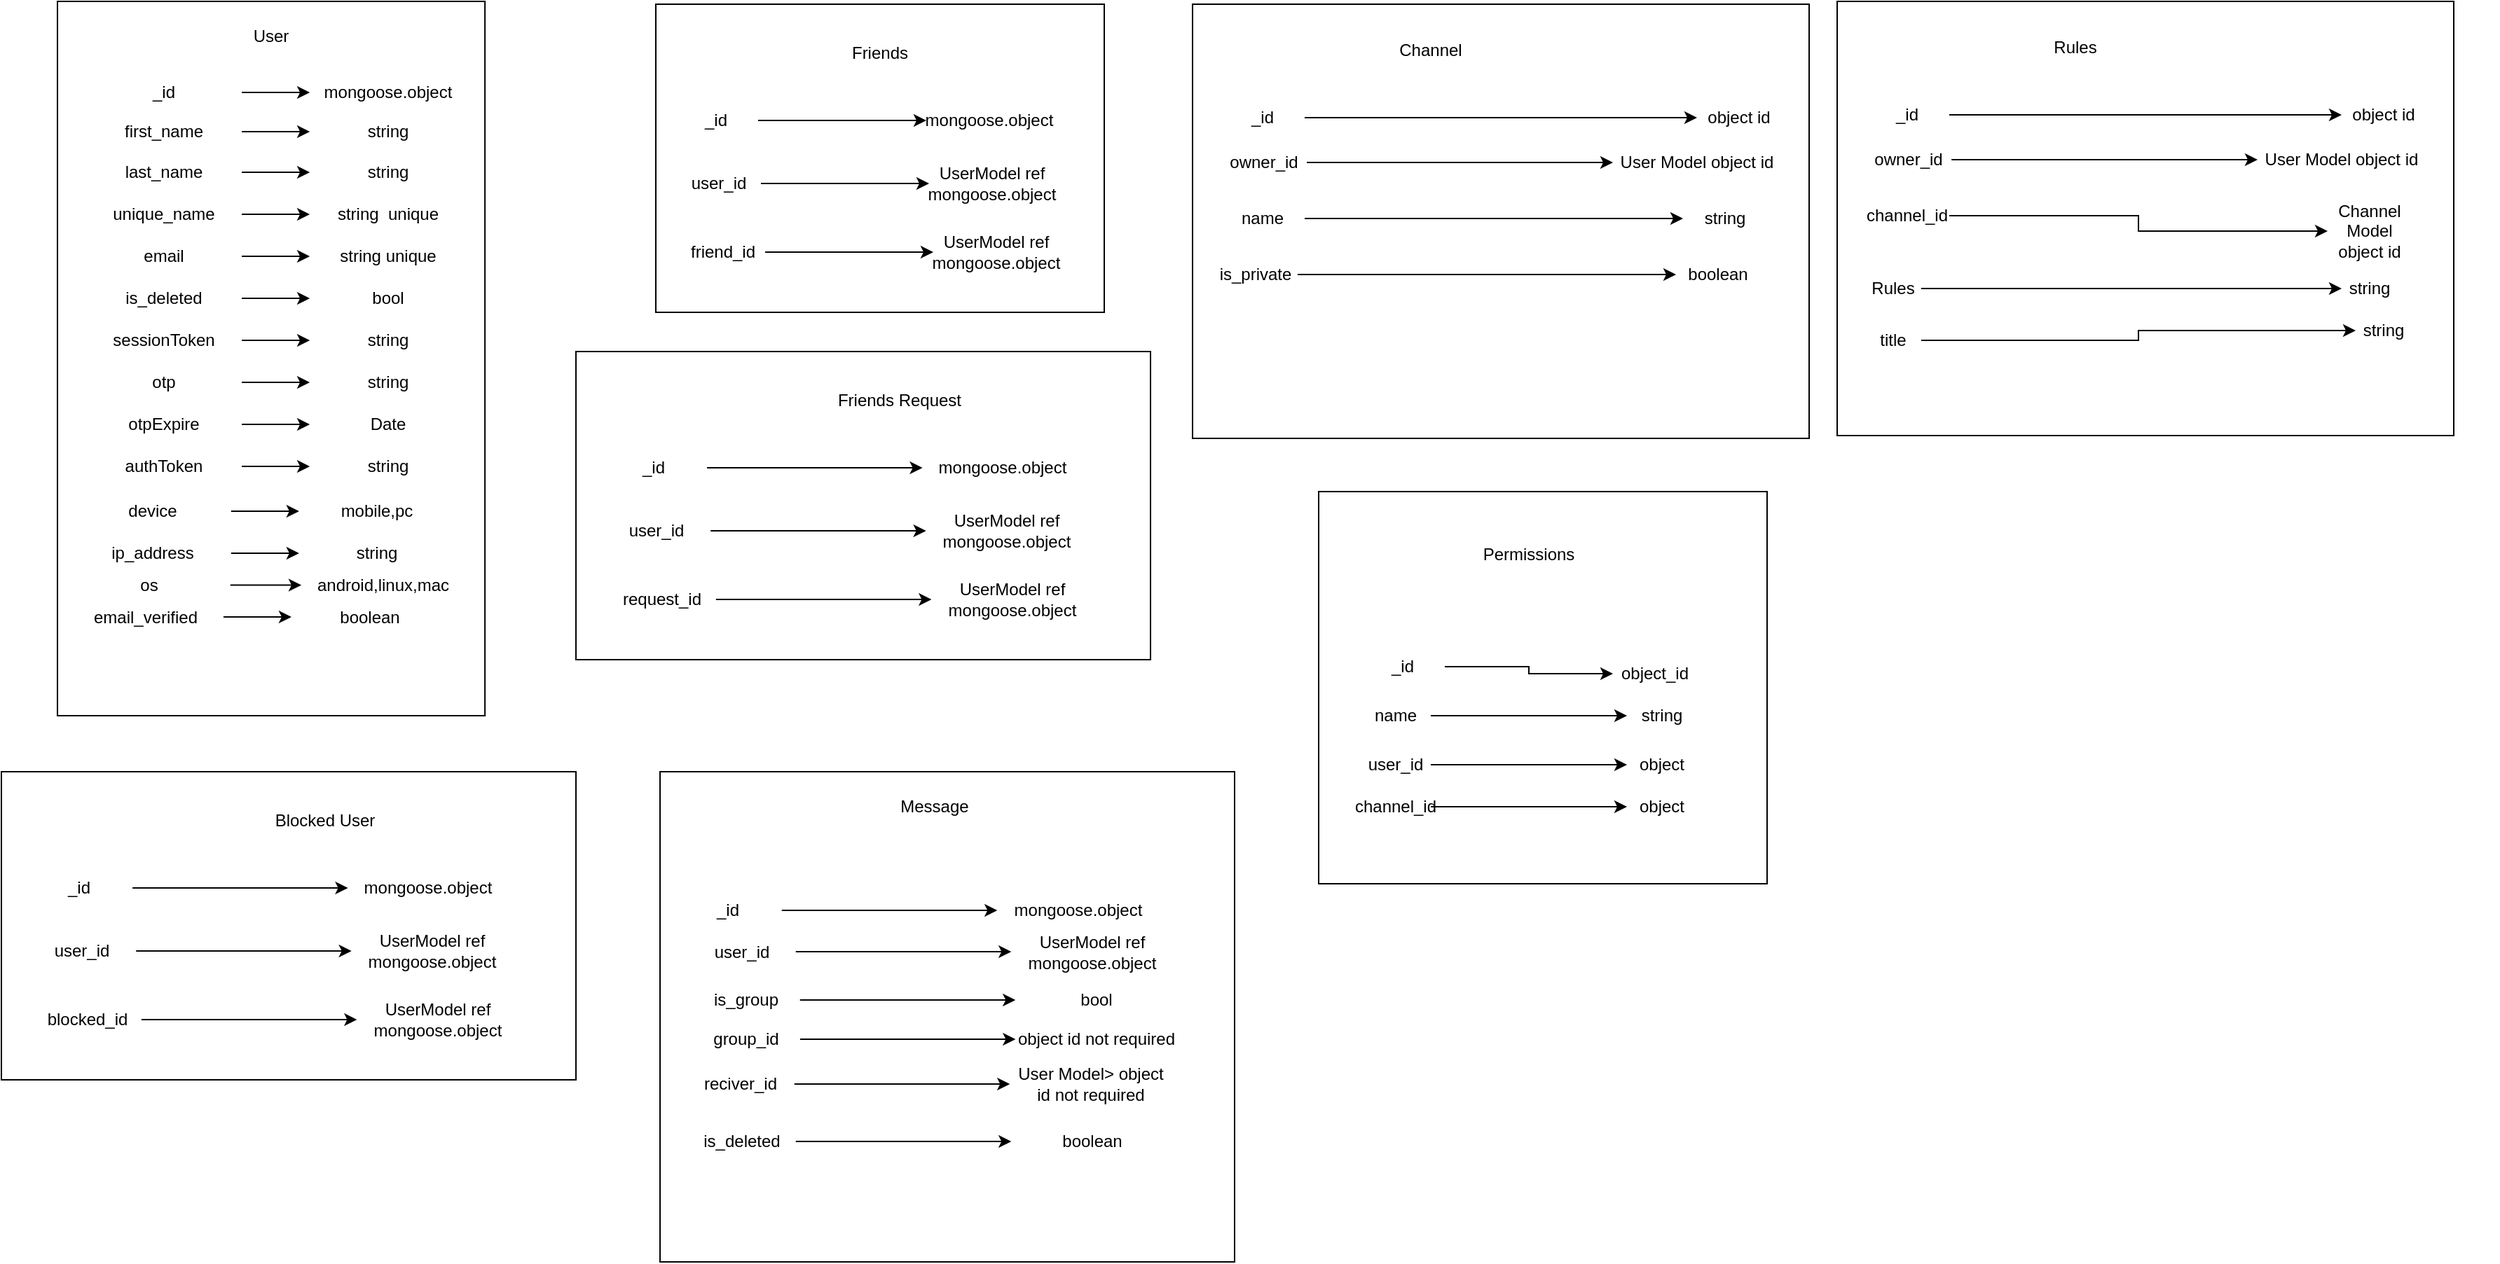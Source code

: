 <mxfile version="24.8.4">
  <diagram name="Page-1" id="qCv54_TmycXFGsCFX0cK">
    <mxGraphModel dx="900" dy="497" grid="1" gridSize="10" guides="1" tooltips="1" connect="1" arrows="1" fold="1" page="1" pageScale="1" pageWidth="850" pageHeight="1100" background="none" math="0" shadow="0">
      <root>
        <mxCell id="0" />
        <mxCell id="1" parent="0" />
        <mxCell id="mY7H9gLEhY4AyRL41xxg-124" value="" style="group" vertex="1" connectable="0" parent="1">
          <mxGeometry x="60" y="40" width="291.984" height="510" as="geometry" />
        </mxCell>
        <mxCell id="mY7H9gLEhY4AyRL41xxg-50" value="" style="rounded=0;whiteSpace=wrap;html=1;movable=1;resizable=1;rotatable=1;deletable=1;editable=1;locked=0;connectable=1;fillColor=none;" vertex="1" parent="mY7H9gLEhY4AyRL41xxg-124">
          <mxGeometry width="305.058" height="510" as="geometry" />
        </mxCell>
        <mxCell id="mY7H9gLEhY4AyRL41xxg-51" value="User" style="text;strokeColor=none;align=center;fillColor=none;html=1;verticalAlign=middle;whiteSpace=wrap;rounded=0;movable=1;resizable=1;rotatable=1;deletable=1;editable=1;locked=0;connectable=1;" vertex="1" parent="mY7H9gLEhY4AyRL41xxg-124">
          <mxGeometry x="119.844" y="10" width="65.37" height="30" as="geometry" />
        </mxCell>
        <mxCell id="mY7H9gLEhY4AyRL41xxg-52" value="" style="group;movable=1;resizable=1;rotatable=1;deletable=1;editable=1;locked=0;connectable=1;" vertex="1" connectable="0" parent="mY7H9gLEhY4AyRL41xxg-124">
          <mxGeometry x="19.611" y="78" width="272.374" height="30" as="geometry" />
        </mxCell>
        <mxCell id="mY7H9gLEhY4AyRL41xxg-53" value="first_name" style="text;strokeColor=none;align=center;fillColor=none;html=1;verticalAlign=middle;whiteSpace=wrap;rounded=0;" vertex="1" parent="mY7H9gLEhY4AyRL41xxg-52">
          <mxGeometry width="111.934" height="30" as="geometry" />
        </mxCell>
        <mxCell id="mY7H9gLEhY4AyRL41xxg-54" value="string" style="text;strokeColor=none;align=center;fillColor=none;html=1;verticalAlign=middle;whiteSpace=wrap;rounded=0;" vertex="1" parent="mY7H9gLEhY4AyRL41xxg-52">
          <mxGeometry x="160.439" width="111.934" height="30" as="geometry" />
        </mxCell>
        <mxCell id="mY7H9gLEhY4AyRL41xxg-55" value="" style="edgeStyle=orthogonalEdgeStyle;rounded=0;orthogonalLoop=1;jettySize=auto;html=1;" edge="1" parent="mY7H9gLEhY4AyRL41xxg-52" source="mY7H9gLEhY4AyRL41xxg-53" target="mY7H9gLEhY4AyRL41xxg-54">
          <mxGeometry relative="1" as="geometry" />
        </mxCell>
        <mxCell id="mY7H9gLEhY4AyRL41xxg-56" value="" style="group;movable=1;resizable=1;rotatable=1;deletable=1;editable=1;locked=0;connectable=1;" vertex="1" connectable="0" parent="mY7H9gLEhY4AyRL41xxg-124">
          <mxGeometry x="19.611" y="107" width="272.374" height="30" as="geometry" />
        </mxCell>
        <mxCell id="mY7H9gLEhY4AyRL41xxg-57" value="last_name" style="text;strokeColor=none;align=center;fillColor=none;html=1;verticalAlign=middle;whiteSpace=wrap;rounded=0;" vertex="1" parent="mY7H9gLEhY4AyRL41xxg-56">
          <mxGeometry width="111.934" height="30" as="geometry" />
        </mxCell>
        <mxCell id="mY7H9gLEhY4AyRL41xxg-58" value="string" style="text;strokeColor=none;align=center;fillColor=none;html=1;verticalAlign=middle;whiteSpace=wrap;rounded=0;" vertex="1" parent="mY7H9gLEhY4AyRL41xxg-56">
          <mxGeometry x="160.439" width="111.934" height="30" as="geometry" />
        </mxCell>
        <mxCell id="mY7H9gLEhY4AyRL41xxg-59" value="" style="edgeStyle=orthogonalEdgeStyle;rounded=0;orthogonalLoop=1;jettySize=auto;html=1;" edge="1" parent="mY7H9gLEhY4AyRL41xxg-56" source="mY7H9gLEhY4AyRL41xxg-57" target="mY7H9gLEhY4AyRL41xxg-58">
          <mxGeometry relative="1" as="geometry" />
        </mxCell>
        <mxCell id="mY7H9gLEhY4AyRL41xxg-60" value="" style="group;movable=1;resizable=1;rotatable=1;deletable=1;editable=1;locked=0;connectable=1;" vertex="1" connectable="0" parent="mY7H9gLEhY4AyRL41xxg-124">
          <mxGeometry x="19.611" y="137" width="272.374" height="30" as="geometry" />
        </mxCell>
        <mxCell id="mY7H9gLEhY4AyRL41xxg-61" value="unique_name" style="text;strokeColor=none;align=center;fillColor=none;html=1;verticalAlign=middle;whiteSpace=wrap;rounded=0;" vertex="1" parent="mY7H9gLEhY4AyRL41xxg-60">
          <mxGeometry width="111.934" height="30" as="geometry" />
        </mxCell>
        <mxCell id="mY7H9gLEhY4AyRL41xxg-62" value="string&amp;nbsp; unique" style="text;strokeColor=none;align=center;fillColor=none;html=1;verticalAlign=middle;whiteSpace=wrap;rounded=0;" vertex="1" parent="mY7H9gLEhY4AyRL41xxg-60">
          <mxGeometry x="160.439" width="111.934" height="30" as="geometry" />
        </mxCell>
        <mxCell id="mY7H9gLEhY4AyRL41xxg-63" value="" style="edgeStyle=orthogonalEdgeStyle;rounded=0;orthogonalLoop=1;jettySize=auto;html=1;" edge="1" parent="mY7H9gLEhY4AyRL41xxg-60" source="mY7H9gLEhY4AyRL41xxg-61" target="mY7H9gLEhY4AyRL41xxg-62">
          <mxGeometry relative="1" as="geometry" />
        </mxCell>
        <mxCell id="mY7H9gLEhY4AyRL41xxg-64" value="" style="group;movable=1;resizable=1;rotatable=1;deletable=1;editable=1;locked=0;connectable=1;" vertex="1" connectable="0" parent="mY7H9gLEhY4AyRL41xxg-124">
          <mxGeometry x="19.611" y="167" width="272.374" height="30" as="geometry" />
        </mxCell>
        <mxCell id="mY7H9gLEhY4AyRL41xxg-65" value="email" style="text;strokeColor=none;align=center;fillColor=none;html=1;verticalAlign=middle;whiteSpace=wrap;rounded=0;" vertex="1" parent="mY7H9gLEhY4AyRL41xxg-64">
          <mxGeometry width="111.934" height="30" as="geometry" />
        </mxCell>
        <mxCell id="mY7H9gLEhY4AyRL41xxg-66" value="string unique" style="text;strokeColor=none;align=center;fillColor=none;html=1;verticalAlign=middle;whiteSpace=wrap;rounded=0;" vertex="1" parent="mY7H9gLEhY4AyRL41xxg-64">
          <mxGeometry x="160.439" width="111.934" height="30" as="geometry" />
        </mxCell>
        <mxCell id="mY7H9gLEhY4AyRL41xxg-67" value="" style="edgeStyle=orthogonalEdgeStyle;rounded=0;orthogonalLoop=1;jettySize=auto;html=1;" edge="1" parent="mY7H9gLEhY4AyRL41xxg-64" source="mY7H9gLEhY4AyRL41xxg-65" target="mY7H9gLEhY4AyRL41xxg-66">
          <mxGeometry relative="1" as="geometry" />
        </mxCell>
        <mxCell id="mY7H9gLEhY4AyRL41xxg-68" value="" style="group;movable=1;resizable=1;rotatable=1;deletable=1;editable=1;locked=0;connectable=1;" vertex="1" connectable="0" parent="mY7H9gLEhY4AyRL41xxg-124">
          <mxGeometry x="19.611" y="197" width="272.374" height="30" as="geometry" />
        </mxCell>
        <mxCell id="mY7H9gLEhY4AyRL41xxg-69" value="is_deleted" style="text;strokeColor=none;align=center;fillColor=none;html=1;verticalAlign=middle;whiteSpace=wrap;rounded=0;" vertex="1" parent="mY7H9gLEhY4AyRL41xxg-68">
          <mxGeometry width="111.934" height="30" as="geometry" />
        </mxCell>
        <mxCell id="mY7H9gLEhY4AyRL41xxg-70" value="bool" style="text;strokeColor=none;align=center;fillColor=none;html=1;verticalAlign=middle;whiteSpace=wrap;rounded=0;" vertex="1" parent="mY7H9gLEhY4AyRL41xxg-68">
          <mxGeometry x="160.439" width="111.934" height="30" as="geometry" />
        </mxCell>
        <mxCell id="mY7H9gLEhY4AyRL41xxg-71" value="" style="edgeStyle=orthogonalEdgeStyle;rounded=0;orthogonalLoop=1;jettySize=auto;html=1;" edge="1" parent="mY7H9gLEhY4AyRL41xxg-68" source="mY7H9gLEhY4AyRL41xxg-69" target="mY7H9gLEhY4AyRL41xxg-70">
          <mxGeometry relative="1" as="geometry" />
        </mxCell>
        <mxCell id="mY7H9gLEhY4AyRL41xxg-72" value="" style="group;movable=1;resizable=1;rotatable=1;deletable=1;editable=1;locked=0;connectable=1;" vertex="1" connectable="0" parent="mY7H9gLEhY4AyRL41xxg-124">
          <mxGeometry x="19.611" y="227" width="272.374" height="60" as="geometry" />
        </mxCell>
        <mxCell id="mY7H9gLEhY4AyRL41xxg-73" value="sessionToken" style="text;strokeColor=none;align=center;fillColor=none;html=1;verticalAlign=middle;whiteSpace=wrap;rounded=0;" vertex="1" parent="mY7H9gLEhY4AyRL41xxg-72">
          <mxGeometry width="111.934" height="30" as="geometry" />
        </mxCell>
        <mxCell id="mY7H9gLEhY4AyRL41xxg-74" value="string" style="text;strokeColor=none;align=center;fillColor=none;html=1;verticalAlign=middle;whiteSpace=wrap;rounded=0;" vertex="1" parent="mY7H9gLEhY4AyRL41xxg-72">
          <mxGeometry x="160.439" width="111.934" height="30" as="geometry" />
        </mxCell>
        <mxCell id="mY7H9gLEhY4AyRL41xxg-75" value="" style="edgeStyle=orthogonalEdgeStyle;rounded=0;orthogonalLoop=1;jettySize=auto;html=1;" edge="1" parent="mY7H9gLEhY4AyRL41xxg-72" source="mY7H9gLEhY4AyRL41xxg-73" target="mY7H9gLEhY4AyRL41xxg-74">
          <mxGeometry relative="1" as="geometry" />
        </mxCell>
        <mxCell id="mY7H9gLEhY4AyRL41xxg-76" value="" style="group" vertex="1" connectable="0" parent="mY7H9gLEhY4AyRL41xxg-72">
          <mxGeometry y="30" width="272.374" height="30" as="geometry" />
        </mxCell>
        <mxCell id="mY7H9gLEhY4AyRL41xxg-77" value="otp" style="text;strokeColor=none;align=center;fillColor=none;html=1;verticalAlign=middle;whiteSpace=wrap;rounded=0;" vertex="1" parent="mY7H9gLEhY4AyRL41xxg-76">
          <mxGeometry width="111.934" height="30" as="geometry" />
        </mxCell>
        <mxCell id="mY7H9gLEhY4AyRL41xxg-78" value="string" style="text;strokeColor=none;align=center;fillColor=none;html=1;verticalAlign=middle;whiteSpace=wrap;rounded=0;" vertex="1" parent="mY7H9gLEhY4AyRL41xxg-76">
          <mxGeometry x="160.439" width="111.934" height="30" as="geometry" />
        </mxCell>
        <mxCell id="mY7H9gLEhY4AyRL41xxg-79" value="" style="edgeStyle=orthogonalEdgeStyle;rounded=0;orthogonalLoop=1;jettySize=auto;html=1;" edge="1" parent="mY7H9gLEhY4AyRL41xxg-76" source="mY7H9gLEhY4AyRL41xxg-77" target="mY7H9gLEhY4AyRL41xxg-78">
          <mxGeometry relative="1" as="geometry" />
        </mxCell>
        <mxCell id="mY7H9gLEhY4AyRL41xxg-81" value="" style="group;movable=1;resizable=1;rotatable=1;deletable=1;editable=1;locked=0;connectable=1;" vertex="1" connectable="0" parent="mY7H9gLEhY4AyRL41xxg-124">
          <mxGeometry x="19.611" y="287" width="272.374" height="60" as="geometry" />
        </mxCell>
        <mxCell id="mY7H9gLEhY4AyRL41xxg-82" value="otpExpire" style="text;strokeColor=none;align=center;fillColor=none;html=1;verticalAlign=middle;whiteSpace=wrap;rounded=0;" vertex="1" parent="mY7H9gLEhY4AyRL41xxg-81">
          <mxGeometry width="111.934" height="30" as="geometry" />
        </mxCell>
        <mxCell id="mY7H9gLEhY4AyRL41xxg-83" value="Date" style="text;strokeColor=none;align=center;fillColor=none;html=1;verticalAlign=middle;whiteSpace=wrap;rounded=0;" vertex="1" parent="mY7H9gLEhY4AyRL41xxg-81">
          <mxGeometry x="160.439" width="111.934" height="30" as="geometry" />
        </mxCell>
        <mxCell id="mY7H9gLEhY4AyRL41xxg-84" value="" style="edgeStyle=orthogonalEdgeStyle;rounded=0;orthogonalLoop=1;jettySize=auto;html=1;" edge="1" parent="mY7H9gLEhY4AyRL41xxg-81" source="mY7H9gLEhY4AyRL41xxg-82" target="mY7H9gLEhY4AyRL41xxg-83">
          <mxGeometry relative="1" as="geometry" />
        </mxCell>
        <mxCell id="mY7H9gLEhY4AyRL41xxg-85" value="" style="group" vertex="1" connectable="0" parent="mY7H9gLEhY4AyRL41xxg-81">
          <mxGeometry y="30" width="272.374" height="30" as="geometry" />
        </mxCell>
        <mxCell id="mY7H9gLEhY4AyRL41xxg-86" value="authToken" style="text;strokeColor=none;align=center;fillColor=none;html=1;verticalAlign=middle;whiteSpace=wrap;rounded=0;" vertex="1" parent="mY7H9gLEhY4AyRL41xxg-85">
          <mxGeometry width="111.934" height="30" as="geometry" />
        </mxCell>
        <mxCell id="mY7H9gLEhY4AyRL41xxg-87" value="string" style="text;strokeColor=none;align=center;fillColor=none;html=1;verticalAlign=middle;whiteSpace=wrap;rounded=0;" vertex="1" parent="mY7H9gLEhY4AyRL41xxg-85">
          <mxGeometry x="160.439" width="111.934" height="30" as="geometry" />
        </mxCell>
        <mxCell id="mY7H9gLEhY4AyRL41xxg-88" value="" style="edgeStyle=orthogonalEdgeStyle;rounded=0;orthogonalLoop=1;jettySize=auto;html=1;" edge="1" parent="mY7H9gLEhY4AyRL41xxg-85" source="mY7H9gLEhY4AyRL41xxg-86" target="mY7H9gLEhY4AyRL41xxg-87">
          <mxGeometry relative="1" as="geometry" />
        </mxCell>
        <mxCell id="mY7H9gLEhY4AyRL41xxg-101" value="" style="group;movable=1;resizable=1;rotatable=1;deletable=1;editable=1;locked=0;connectable=1;" vertex="1" connectable="0" parent="mY7H9gLEhY4AyRL41xxg-124">
          <mxGeometry x="11.984" y="349" width="272.374" height="60" as="geometry" />
        </mxCell>
        <mxCell id="mY7H9gLEhY4AyRL41xxg-102" value="device" style="text;strokeColor=none;align=center;fillColor=none;html=1;verticalAlign=middle;whiteSpace=wrap;rounded=0;" vertex="1" parent="mY7H9gLEhY4AyRL41xxg-101">
          <mxGeometry width="111.934" height="30" as="geometry" />
        </mxCell>
        <mxCell id="mY7H9gLEhY4AyRL41xxg-103" value="mobile,pc" style="text;strokeColor=none;align=center;fillColor=none;html=1;verticalAlign=middle;whiteSpace=wrap;rounded=0;" vertex="1" parent="mY7H9gLEhY4AyRL41xxg-101">
          <mxGeometry x="160.439" width="111.934" height="30" as="geometry" />
        </mxCell>
        <mxCell id="mY7H9gLEhY4AyRL41xxg-104" value="" style="edgeStyle=orthogonalEdgeStyle;rounded=0;orthogonalLoop=1;jettySize=auto;html=1;" edge="1" parent="mY7H9gLEhY4AyRL41xxg-101" source="mY7H9gLEhY4AyRL41xxg-102" target="mY7H9gLEhY4AyRL41xxg-103">
          <mxGeometry relative="1" as="geometry" />
        </mxCell>
        <mxCell id="mY7H9gLEhY4AyRL41xxg-105" value="" style="group" vertex="1" connectable="0" parent="mY7H9gLEhY4AyRL41xxg-101">
          <mxGeometry y="30" width="272.374" height="30" as="geometry" />
        </mxCell>
        <mxCell id="mY7H9gLEhY4AyRL41xxg-106" value="ip_address" style="text;strokeColor=none;align=center;fillColor=none;html=1;verticalAlign=middle;whiteSpace=wrap;rounded=0;" vertex="1" parent="mY7H9gLEhY4AyRL41xxg-105">
          <mxGeometry width="111.934" height="30" as="geometry" />
        </mxCell>
        <mxCell id="mY7H9gLEhY4AyRL41xxg-107" value="string" style="text;strokeColor=none;align=center;fillColor=none;html=1;verticalAlign=middle;whiteSpace=wrap;rounded=0;" vertex="1" parent="mY7H9gLEhY4AyRL41xxg-105">
          <mxGeometry x="160.439" width="111.934" height="30" as="geometry" />
        </mxCell>
        <mxCell id="mY7H9gLEhY4AyRL41xxg-108" value="" style="edgeStyle=orthogonalEdgeStyle;rounded=0;orthogonalLoop=1;jettySize=auto;html=1;" edge="1" parent="mY7H9gLEhY4AyRL41xxg-105" source="mY7H9gLEhY4AyRL41xxg-106" target="mY7H9gLEhY4AyRL41xxg-107">
          <mxGeometry relative="1" as="geometry" />
        </mxCell>
        <mxCell id="mY7H9gLEhY4AyRL41xxg-109" value="" style="group;movable=1;resizable=1;rotatable=1;deletable=1;editable=1;locked=0;connectable=1;" vertex="1" connectable="0" parent="mY7H9gLEhY4AyRL41xxg-124">
          <mxGeometry x="6.537" y="409" width="285.447" height="45.5" as="geometry" />
        </mxCell>
        <mxCell id="mY7H9gLEhY4AyRL41xxg-110" value="os" style="text;strokeColor=none;align=center;fillColor=none;html=1;verticalAlign=middle;whiteSpace=wrap;rounded=0;" vertex="1" parent="mY7H9gLEhY4AyRL41xxg-109">
          <mxGeometry width="116.84" height="15.5" as="geometry" />
        </mxCell>
        <mxCell id="mY7H9gLEhY4AyRL41xxg-111" value="android,linux,mac" style="text;strokeColor=none;align=center;fillColor=none;html=1;verticalAlign=middle;whiteSpace=wrap;rounded=0;" vertex="1" parent="mY7H9gLEhY4AyRL41xxg-109">
          <mxGeometry x="167.47" width="116.84" height="15.5" as="geometry" />
        </mxCell>
        <mxCell id="mY7H9gLEhY4AyRL41xxg-112" value="" style="edgeStyle=orthogonalEdgeStyle;rounded=0;orthogonalLoop=1;jettySize=auto;html=1;" edge="1" parent="mY7H9gLEhY4AyRL41xxg-109" source="mY7H9gLEhY4AyRL41xxg-110" target="mY7H9gLEhY4AyRL41xxg-111">
          <mxGeometry relative="1" as="geometry" />
        </mxCell>
        <mxCell id="mY7H9gLEhY4AyRL41xxg-214" value="" style="group" vertex="1" connectable="0" parent="mY7H9gLEhY4AyRL41xxg-109">
          <mxGeometry x="-0.003" y="15.5" width="272.374" height="30" as="geometry" />
        </mxCell>
        <mxCell id="mY7H9gLEhY4AyRL41xxg-215" value="email_verified" style="text;strokeColor=none;align=center;fillColor=none;html=1;verticalAlign=middle;whiteSpace=wrap;rounded=0;" vertex="1" parent="mY7H9gLEhY4AyRL41xxg-214">
          <mxGeometry width="111.934" height="30" as="geometry" />
        </mxCell>
        <mxCell id="mY7H9gLEhY4AyRL41xxg-216" value="boolean" style="text;strokeColor=none;align=center;fillColor=none;html=1;verticalAlign=middle;whiteSpace=wrap;rounded=0;" vertex="1" parent="mY7H9gLEhY4AyRL41xxg-214">
          <mxGeometry x="160.439" width="111.934" height="30" as="geometry" />
        </mxCell>
        <mxCell id="mY7H9gLEhY4AyRL41xxg-217" value="" style="edgeStyle=orthogonalEdgeStyle;rounded=0;orthogonalLoop=1;jettySize=auto;html=1;" edge="1" parent="mY7H9gLEhY4AyRL41xxg-214" source="mY7H9gLEhY4AyRL41xxg-215" target="mY7H9gLEhY4AyRL41xxg-216">
          <mxGeometry relative="1" as="geometry" />
        </mxCell>
        <mxCell id="mY7H9gLEhY4AyRL41xxg-118" value="" style="group;movable=1;resizable=1;rotatable=1;deletable=1;editable=1;locked=0;connectable=1;" vertex="1" connectable="0" parent="mY7H9gLEhY4AyRL41xxg-124">
          <mxGeometry x="19.611" y="50" width="272.374" height="30" as="geometry" />
        </mxCell>
        <mxCell id="mY7H9gLEhY4AyRL41xxg-119" value="_id" style="text;strokeColor=none;align=center;fillColor=none;html=1;verticalAlign=middle;whiteSpace=wrap;rounded=0;" vertex="1" parent="mY7H9gLEhY4AyRL41xxg-118">
          <mxGeometry width="111.934" height="30" as="geometry" />
        </mxCell>
        <mxCell id="mY7H9gLEhY4AyRL41xxg-120" value="mongoose.object" style="text;strokeColor=none;align=center;fillColor=none;html=1;verticalAlign=middle;whiteSpace=wrap;rounded=0;" vertex="1" parent="mY7H9gLEhY4AyRL41xxg-118">
          <mxGeometry x="160.439" width="111.934" height="30" as="geometry" />
        </mxCell>
        <mxCell id="mY7H9gLEhY4AyRL41xxg-121" value="" style="edgeStyle=orthogonalEdgeStyle;rounded=0;orthogonalLoop=1;jettySize=auto;html=1;" edge="1" parent="mY7H9gLEhY4AyRL41xxg-118" source="mY7H9gLEhY4AyRL41xxg-119" target="mY7H9gLEhY4AyRL41xxg-120">
          <mxGeometry relative="1" as="geometry" />
        </mxCell>
        <mxCell id="mY7H9gLEhY4AyRL41xxg-146" value="" style="group" vertex="1" connectable="0" parent="1">
          <mxGeometry x="487" y="42" width="320" height="220" as="geometry" />
        </mxCell>
        <mxCell id="mY7H9gLEhY4AyRL41xxg-126" value="" style="rounded=0;whiteSpace=wrap;html=1;movable=1;resizable=1;rotatable=1;deletable=1;editable=1;locked=0;connectable=1;" vertex="1" parent="mY7H9gLEhY4AyRL41xxg-146">
          <mxGeometry width="320" height="220" as="geometry" />
        </mxCell>
        <mxCell id="mY7H9gLEhY4AyRL41xxg-128" value="Friends" style="text;strokeColor=none;align=center;fillColor=none;html=1;verticalAlign=middle;whiteSpace=wrap;rounded=0;" vertex="1" parent="mY7H9gLEhY4AyRL41xxg-146">
          <mxGeometry x="130" y="20" width="60" height="30" as="geometry" />
        </mxCell>
        <mxCell id="mY7H9gLEhY4AyRL41xxg-133" value="" style="group" vertex="1" connectable="0" parent="mY7H9gLEhY4AyRL41xxg-146">
          <mxGeometry x="13" y="68" width="270" height="30" as="geometry" />
        </mxCell>
        <mxCell id="mY7H9gLEhY4AyRL41xxg-131" value="" style="edgeStyle=orthogonalEdgeStyle;rounded=0;orthogonalLoop=1;jettySize=auto;html=1;" edge="1" parent="mY7H9gLEhY4AyRL41xxg-133" source="mY7H9gLEhY4AyRL41xxg-129" target="mY7H9gLEhY4AyRL41xxg-130">
          <mxGeometry relative="1" as="geometry" />
        </mxCell>
        <mxCell id="mY7H9gLEhY4AyRL41xxg-129" value="_id" style="text;strokeColor=none;align=center;fillColor=none;html=1;verticalAlign=middle;whiteSpace=wrap;rounded=0;" vertex="1" parent="mY7H9gLEhY4AyRL41xxg-133">
          <mxGeometry width="60" height="30" as="geometry" />
        </mxCell>
        <mxCell id="mY7H9gLEhY4AyRL41xxg-130" value="mongoose.object" style="text;strokeColor=none;align=center;fillColor=none;html=1;verticalAlign=middle;whiteSpace=wrap;rounded=0;" vertex="1" parent="mY7H9gLEhY4AyRL41xxg-133">
          <mxGeometry x="180" width="90" height="30" as="geometry" />
        </mxCell>
        <mxCell id="mY7H9gLEhY4AyRL41xxg-134" value="" style="group" vertex="1" connectable="0" parent="mY7H9gLEhY4AyRL41xxg-146">
          <mxGeometry x="15" y="113" width="270" height="30" as="geometry" />
        </mxCell>
        <mxCell id="mY7H9gLEhY4AyRL41xxg-135" value="" style="edgeStyle=orthogonalEdgeStyle;rounded=0;orthogonalLoop=1;jettySize=auto;html=1;" edge="1" parent="mY7H9gLEhY4AyRL41xxg-134" source="mY7H9gLEhY4AyRL41xxg-136" target="mY7H9gLEhY4AyRL41xxg-137">
          <mxGeometry relative="1" as="geometry" />
        </mxCell>
        <mxCell id="mY7H9gLEhY4AyRL41xxg-136" value="user_id" style="text;strokeColor=none;align=center;fillColor=none;html=1;verticalAlign=middle;whiteSpace=wrap;rounded=0;" vertex="1" parent="mY7H9gLEhY4AyRL41xxg-134">
          <mxGeometry width="60" height="30" as="geometry" />
        </mxCell>
        <mxCell id="mY7H9gLEhY4AyRL41xxg-137" value="UserModel ref mongoose.object" style="text;strokeColor=none;align=center;fillColor=none;html=1;verticalAlign=middle;whiteSpace=wrap;rounded=0;" vertex="1" parent="mY7H9gLEhY4AyRL41xxg-134">
          <mxGeometry x="180" width="90" height="30" as="geometry" />
        </mxCell>
        <mxCell id="mY7H9gLEhY4AyRL41xxg-138" value="" style="group" vertex="1" connectable="0" parent="mY7H9gLEhY4AyRL41xxg-146">
          <mxGeometry x="18" y="162" width="270" height="30" as="geometry" />
        </mxCell>
        <mxCell id="mY7H9gLEhY4AyRL41xxg-139" value="" style="edgeStyle=orthogonalEdgeStyle;rounded=0;orthogonalLoop=1;jettySize=auto;html=1;" edge="1" parent="mY7H9gLEhY4AyRL41xxg-138" source="mY7H9gLEhY4AyRL41xxg-140" target="mY7H9gLEhY4AyRL41xxg-141">
          <mxGeometry relative="1" as="geometry" />
        </mxCell>
        <mxCell id="mY7H9gLEhY4AyRL41xxg-140" value="friend_id" style="text;strokeColor=none;align=center;fillColor=none;html=1;verticalAlign=middle;whiteSpace=wrap;rounded=0;" vertex="1" parent="mY7H9gLEhY4AyRL41xxg-138">
          <mxGeometry width="60" height="30" as="geometry" />
        </mxCell>
        <mxCell id="mY7H9gLEhY4AyRL41xxg-141" value="UserModel ref mongoose.object" style="text;strokeColor=none;align=center;fillColor=none;html=1;verticalAlign=middle;whiteSpace=wrap;rounded=0;" vertex="1" parent="mY7H9gLEhY4AyRL41xxg-138">
          <mxGeometry x="180" width="90" height="30" as="geometry" />
        </mxCell>
        <mxCell id="mY7H9gLEhY4AyRL41xxg-147" value="" style="group" vertex="1" connectable="0" parent="1">
          <mxGeometry x="430" y="290" width="410" height="220" as="geometry" />
        </mxCell>
        <mxCell id="mY7H9gLEhY4AyRL41xxg-148" value="" style="rounded=0;whiteSpace=wrap;html=1;movable=1;resizable=1;rotatable=1;deletable=1;editable=1;locked=0;connectable=1;" vertex="1" parent="mY7H9gLEhY4AyRL41xxg-147">
          <mxGeometry width="410" height="220" as="geometry" />
        </mxCell>
        <mxCell id="mY7H9gLEhY4AyRL41xxg-149" value="Friends Request" style="text;strokeColor=none;align=center;fillColor=none;html=1;verticalAlign=middle;whiteSpace=wrap;rounded=0;" vertex="1" parent="mY7H9gLEhY4AyRL41xxg-147">
          <mxGeometry x="166.562" y="20" width="128.125" height="30" as="geometry" />
        </mxCell>
        <mxCell id="mY7H9gLEhY4AyRL41xxg-150" value="" style="group" vertex="1" connectable="0" parent="mY7H9gLEhY4AyRL41xxg-147">
          <mxGeometry x="16.656" y="68" width="345.938" height="30" as="geometry" />
        </mxCell>
        <mxCell id="mY7H9gLEhY4AyRL41xxg-151" value="" style="edgeStyle=orthogonalEdgeStyle;rounded=0;orthogonalLoop=1;jettySize=auto;html=1;" edge="1" parent="mY7H9gLEhY4AyRL41xxg-150" source="mY7H9gLEhY4AyRL41xxg-152" target="mY7H9gLEhY4AyRL41xxg-153">
          <mxGeometry relative="1" as="geometry" />
        </mxCell>
        <mxCell id="mY7H9gLEhY4AyRL41xxg-152" value="_id" style="text;strokeColor=none;align=center;fillColor=none;html=1;verticalAlign=middle;whiteSpace=wrap;rounded=0;" vertex="1" parent="mY7H9gLEhY4AyRL41xxg-150">
          <mxGeometry width="76.875" height="30" as="geometry" />
        </mxCell>
        <mxCell id="mY7H9gLEhY4AyRL41xxg-153" value="mongoose.object" style="text;strokeColor=none;align=center;fillColor=none;html=1;verticalAlign=middle;whiteSpace=wrap;rounded=0;" vertex="1" parent="mY7H9gLEhY4AyRL41xxg-150">
          <mxGeometry x="230.625" width="115.312" height="30" as="geometry" />
        </mxCell>
        <mxCell id="mY7H9gLEhY4AyRL41xxg-154" value="" style="group" vertex="1" connectable="0" parent="mY7H9gLEhY4AyRL41xxg-147">
          <mxGeometry x="19.219" y="113" width="345.938" height="30" as="geometry" />
        </mxCell>
        <mxCell id="mY7H9gLEhY4AyRL41xxg-155" value="" style="edgeStyle=orthogonalEdgeStyle;rounded=0;orthogonalLoop=1;jettySize=auto;html=1;" edge="1" parent="mY7H9gLEhY4AyRL41xxg-154" source="mY7H9gLEhY4AyRL41xxg-156" target="mY7H9gLEhY4AyRL41xxg-157">
          <mxGeometry relative="1" as="geometry" />
        </mxCell>
        <mxCell id="mY7H9gLEhY4AyRL41xxg-156" value="user_id" style="text;strokeColor=none;align=center;fillColor=none;html=1;verticalAlign=middle;whiteSpace=wrap;rounded=0;" vertex="1" parent="mY7H9gLEhY4AyRL41xxg-154">
          <mxGeometry width="76.875" height="30" as="geometry" />
        </mxCell>
        <mxCell id="mY7H9gLEhY4AyRL41xxg-157" value="UserModel ref mongoose.object" style="text;strokeColor=none;align=center;fillColor=none;html=1;verticalAlign=middle;whiteSpace=wrap;rounded=0;" vertex="1" parent="mY7H9gLEhY4AyRL41xxg-154">
          <mxGeometry x="230.625" width="115.312" height="30" as="geometry" />
        </mxCell>
        <mxCell id="mY7H9gLEhY4AyRL41xxg-158" value="" style="group" vertex="1" connectable="0" parent="mY7H9gLEhY4AyRL41xxg-147">
          <mxGeometry x="23.062" y="162" width="345.938" height="30" as="geometry" />
        </mxCell>
        <mxCell id="mY7H9gLEhY4AyRL41xxg-159" value="" style="edgeStyle=orthogonalEdgeStyle;rounded=0;orthogonalLoop=1;jettySize=auto;html=1;" edge="1" parent="mY7H9gLEhY4AyRL41xxg-158" source="mY7H9gLEhY4AyRL41xxg-160" target="mY7H9gLEhY4AyRL41xxg-161">
          <mxGeometry relative="1" as="geometry" />
        </mxCell>
        <mxCell id="mY7H9gLEhY4AyRL41xxg-160" value="request_id" style="text;strokeColor=none;align=center;fillColor=none;html=1;verticalAlign=middle;whiteSpace=wrap;rounded=0;" vertex="1" parent="mY7H9gLEhY4AyRL41xxg-158">
          <mxGeometry width="76.875" height="30" as="geometry" />
        </mxCell>
        <mxCell id="mY7H9gLEhY4AyRL41xxg-161" value="UserModel ref mongoose.object" style="text;strokeColor=none;align=center;fillColor=none;html=1;verticalAlign=middle;whiteSpace=wrap;rounded=0;" vertex="1" parent="mY7H9gLEhY4AyRL41xxg-158">
          <mxGeometry x="230.625" width="115.312" height="30" as="geometry" />
        </mxCell>
        <mxCell id="mY7H9gLEhY4AyRL41xxg-162" value="" style="group" vertex="1" connectable="0" parent="1">
          <mxGeometry x="20" y="590" width="410" height="220" as="geometry" />
        </mxCell>
        <mxCell id="mY7H9gLEhY4AyRL41xxg-163" value="" style="rounded=0;whiteSpace=wrap;html=1;movable=1;resizable=1;rotatable=1;deletable=1;editable=1;locked=0;connectable=1;" vertex="1" parent="mY7H9gLEhY4AyRL41xxg-162">
          <mxGeometry width="410" height="220" as="geometry" />
        </mxCell>
        <mxCell id="mY7H9gLEhY4AyRL41xxg-164" value="Blocked User" style="text;strokeColor=none;align=center;fillColor=none;html=1;verticalAlign=middle;whiteSpace=wrap;rounded=0;" vertex="1" parent="mY7H9gLEhY4AyRL41xxg-162">
          <mxGeometry x="166.562" y="20" width="128.125" height="30" as="geometry" />
        </mxCell>
        <mxCell id="mY7H9gLEhY4AyRL41xxg-165" value="" style="group" vertex="1" connectable="0" parent="mY7H9gLEhY4AyRL41xxg-162">
          <mxGeometry x="16.656" y="68" width="345.938" height="30" as="geometry" />
        </mxCell>
        <mxCell id="mY7H9gLEhY4AyRL41xxg-166" value="" style="edgeStyle=orthogonalEdgeStyle;rounded=0;orthogonalLoop=1;jettySize=auto;html=1;" edge="1" parent="mY7H9gLEhY4AyRL41xxg-165" source="mY7H9gLEhY4AyRL41xxg-167" target="mY7H9gLEhY4AyRL41xxg-168">
          <mxGeometry relative="1" as="geometry" />
        </mxCell>
        <mxCell id="mY7H9gLEhY4AyRL41xxg-167" value="_id" style="text;strokeColor=none;align=center;fillColor=none;html=1;verticalAlign=middle;whiteSpace=wrap;rounded=0;" vertex="1" parent="mY7H9gLEhY4AyRL41xxg-165">
          <mxGeometry width="76.875" height="30" as="geometry" />
        </mxCell>
        <mxCell id="mY7H9gLEhY4AyRL41xxg-168" value="mongoose.object" style="text;strokeColor=none;align=center;fillColor=none;html=1;verticalAlign=middle;whiteSpace=wrap;rounded=0;" vertex="1" parent="mY7H9gLEhY4AyRL41xxg-165">
          <mxGeometry x="230.625" width="115.312" height="30" as="geometry" />
        </mxCell>
        <mxCell id="mY7H9gLEhY4AyRL41xxg-169" value="" style="group" vertex="1" connectable="0" parent="mY7H9gLEhY4AyRL41xxg-162">
          <mxGeometry x="19.219" y="113" width="345.938" height="30" as="geometry" />
        </mxCell>
        <mxCell id="mY7H9gLEhY4AyRL41xxg-170" value="" style="edgeStyle=orthogonalEdgeStyle;rounded=0;orthogonalLoop=1;jettySize=auto;html=1;" edge="1" parent="mY7H9gLEhY4AyRL41xxg-169" source="mY7H9gLEhY4AyRL41xxg-171" target="mY7H9gLEhY4AyRL41xxg-172">
          <mxGeometry relative="1" as="geometry" />
        </mxCell>
        <mxCell id="mY7H9gLEhY4AyRL41xxg-171" value="user_id" style="text;strokeColor=none;align=center;fillColor=none;html=1;verticalAlign=middle;whiteSpace=wrap;rounded=0;" vertex="1" parent="mY7H9gLEhY4AyRL41xxg-169">
          <mxGeometry width="76.875" height="30" as="geometry" />
        </mxCell>
        <mxCell id="mY7H9gLEhY4AyRL41xxg-172" value="UserModel ref mongoose.object" style="text;strokeColor=none;align=center;fillColor=none;html=1;verticalAlign=middle;whiteSpace=wrap;rounded=0;" vertex="1" parent="mY7H9gLEhY4AyRL41xxg-169">
          <mxGeometry x="230.625" width="115.312" height="30" as="geometry" />
        </mxCell>
        <mxCell id="mY7H9gLEhY4AyRL41xxg-173" value="" style="group" vertex="1" connectable="0" parent="mY7H9gLEhY4AyRL41xxg-162">
          <mxGeometry x="23.062" y="162" width="345.938" height="30" as="geometry" />
        </mxCell>
        <mxCell id="mY7H9gLEhY4AyRL41xxg-174" value="" style="edgeStyle=orthogonalEdgeStyle;rounded=0;orthogonalLoop=1;jettySize=auto;html=1;" edge="1" parent="mY7H9gLEhY4AyRL41xxg-173" source="mY7H9gLEhY4AyRL41xxg-175" target="mY7H9gLEhY4AyRL41xxg-176">
          <mxGeometry relative="1" as="geometry" />
        </mxCell>
        <mxCell id="mY7H9gLEhY4AyRL41xxg-175" value="blocked_id" style="text;strokeColor=none;align=center;fillColor=none;html=1;verticalAlign=middle;whiteSpace=wrap;rounded=0;" vertex="1" parent="mY7H9gLEhY4AyRL41xxg-173">
          <mxGeometry width="76.875" height="30" as="geometry" />
        </mxCell>
        <mxCell id="mY7H9gLEhY4AyRL41xxg-176" value="UserModel ref mongoose.object" style="text;strokeColor=none;align=center;fillColor=none;html=1;verticalAlign=middle;whiteSpace=wrap;rounded=0;" vertex="1" parent="mY7H9gLEhY4AyRL41xxg-173">
          <mxGeometry x="230.625" width="115.312" height="30" as="geometry" />
        </mxCell>
        <mxCell id="mY7H9gLEhY4AyRL41xxg-178" value="" style="group;movable=1;resizable=1;rotatable=1;deletable=1;editable=1;locked=0;connectable=1;" vertex="1" connectable="0" parent="1">
          <mxGeometry x="490" y="590" width="410" height="350" as="geometry" />
        </mxCell>
        <mxCell id="mY7H9gLEhY4AyRL41xxg-179" value="" style="rounded=0;whiteSpace=wrap;html=1;movable=0;resizable=0;rotatable=0;deletable=0;editable=0;locked=1;connectable=0;" vertex="1" parent="mY7H9gLEhY4AyRL41xxg-178">
          <mxGeometry width="410" height="350" as="geometry" />
        </mxCell>
        <mxCell id="mY7H9gLEhY4AyRL41xxg-180" value="Message" style="text;strokeColor=none;align=center;fillColor=none;html=1;verticalAlign=middle;whiteSpace=wrap;rounded=0;" vertex="1" parent="mY7H9gLEhY4AyRL41xxg-178">
          <mxGeometry x="131.97" y="10" width="128.12" height="30" as="geometry" />
        </mxCell>
        <mxCell id="mY7H9gLEhY4AyRL41xxg-181" value="" style="group" vertex="1" connectable="0" parent="mY7H9gLEhY4AyRL41xxg-178">
          <mxGeometry x="10" y="88" width="345.94" height="22" as="geometry" />
        </mxCell>
        <mxCell id="mY7H9gLEhY4AyRL41xxg-182" value="" style="edgeStyle=orthogonalEdgeStyle;rounded=0;orthogonalLoop=1;jettySize=auto;html=1;" edge="1" parent="mY7H9gLEhY4AyRL41xxg-181" source="mY7H9gLEhY4AyRL41xxg-183" target="mY7H9gLEhY4AyRL41xxg-184">
          <mxGeometry relative="1" as="geometry" />
        </mxCell>
        <mxCell id="mY7H9gLEhY4AyRL41xxg-183" value="_id" style="text;strokeColor=none;align=center;fillColor=none;html=1;verticalAlign=middle;whiteSpace=wrap;rounded=0;" vertex="1" parent="mY7H9gLEhY4AyRL41xxg-181">
          <mxGeometry width="76.876" height="22.0" as="geometry" />
        </mxCell>
        <mxCell id="mY7H9gLEhY4AyRL41xxg-184" value="mongoose.object" style="text;strokeColor=none;align=center;fillColor=none;html=1;verticalAlign=middle;whiteSpace=wrap;rounded=0;" vertex="1" parent="mY7H9gLEhY4AyRL41xxg-181">
          <mxGeometry x="230.627" width="115.313" height="22.0" as="geometry" />
        </mxCell>
        <mxCell id="mY7H9gLEhY4AyRL41xxg-185" value="" style="group" vertex="1" connectable="0" parent="mY7H9gLEhY4AyRL41xxg-178">
          <mxGeometry x="20" y="117" width="345.94" height="23" as="geometry" />
        </mxCell>
        <mxCell id="mY7H9gLEhY4AyRL41xxg-186" value="" style="edgeStyle=orthogonalEdgeStyle;rounded=0;orthogonalLoop=1;jettySize=auto;html=1;" edge="1" parent="mY7H9gLEhY4AyRL41xxg-185" source="mY7H9gLEhY4AyRL41xxg-187" target="mY7H9gLEhY4AyRL41xxg-188">
          <mxGeometry relative="1" as="geometry" />
        </mxCell>
        <mxCell id="mY7H9gLEhY4AyRL41xxg-187" value="user_id" style="text;strokeColor=none;align=center;fillColor=none;html=1;verticalAlign=middle;whiteSpace=wrap;rounded=0;" vertex="1" parent="mY7H9gLEhY4AyRL41xxg-185">
          <mxGeometry width="76.876" height="23" as="geometry" />
        </mxCell>
        <mxCell id="mY7H9gLEhY4AyRL41xxg-188" value="UserModel ref mongoose.object" style="text;strokeColor=none;align=center;fillColor=none;html=1;verticalAlign=middle;whiteSpace=wrap;rounded=0;" vertex="1" parent="mY7H9gLEhY4AyRL41xxg-185">
          <mxGeometry x="230.627" width="115.313" height="23" as="geometry" />
        </mxCell>
        <mxCell id="mY7H9gLEhY4AyRL41xxg-189" value="" style="group;movable=1;resizable=1;rotatable=1;deletable=1;editable=1;locked=0;connectable=1;" vertex="1" connectable="0" parent="mY7H9gLEhY4AyRL41xxg-178">
          <mxGeometry x="23" y="149" width="345.94" height="28" as="geometry" />
        </mxCell>
        <mxCell id="mY7H9gLEhY4AyRL41xxg-190" value="" style="edgeStyle=orthogonalEdgeStyle;rounded=0;orthogonalLoop=1;jettySize=auto;html=1;" edge="1" parent="mY7H9gLEhY4AyRL41xxg-189" source="mY7H9gLEhY4AyRL41xxg-191" target="mY7H9gLEhY4AyRL41xxg-192">
          <mxGeometry relative="1" as="geometry" />
        </mxCell>
        <mxCell id="mY7H9gLEhY4AyRL41xxg-191" value="is_group" style="text;strokeColor=none;align=center;fillColor=none;html=1;verticalAlign=middle;whiteSpace=wrap;rounded=0;" vertex="1" parent="mY7H9gLEhY4AyRL41xxg-189">
          <mxGeometry width="76.876" height="28" as="geometry" />
        </mxCell>
        <mxCell id="mY7H9gLEhY4AyRL41xxg-192" value="bool" style="text;strokeColor=none;align=center;fillColor=none;html=1;verticalAlign=middle;whiteSpace=wrap;rounded=0;" vertex="1" parent="mY7H9gLEhY4AyRL41xxg-189">
          <mxGeometry x="230.627" width="115.313" height="28" as="geometry" />
        </mxCell>
        <mxCell id="mY7H9gLEhY4AyRL41xxg-198" value="" style="group;movable=1;resizable=1;rotatable=1;deletable=1;editable=1;locked=0;connectable=1;" vertex="1" connectable="0" parent="mY7H9gLEhY4AyRL41xxg-178">
          <mxGeometry x="23.06" y="177" width="345.94" height="28" as="geometry" />
        </mxCell>
        <mxCell id="mY7H9gLEhY4AyRL41xxg-199" value="" style="edgeStyle=orthogonalEdgeStyle;rounded=0;orthogonalLoop=1;jettySize=auto;html=1;" edge="1" parent="mY7H9gLEhY4AyRL41xxg-198" source="mY7H9gLEhY4AyRL41xxg-200" target="mY7H9gLEhY4AyRL41xxg-201">
          <mxGeometry relative="1" as="geometry" />
        </mxCell>
        <mxCell id="mY7H9gLEhY4AyRL41xxg-200" value="group_id" style="text;strokeColor=none;align=center;fillColor=none;html=1;verticalAlign=middle;whiteSpace=wrap;rounded=0;" vertex="1" parent="mY7H9gLEhY4AyRL41xxg-198">
          <mxGeometry width="76.876" height="28" as="geometry" />
        </mxCell>
        <mxCell id="mY7H9gLEhY4AyRL41xxg-201" value="object id not required" style="text;strokeColor=none;align=center;fillColor=none;html=1;verticalAlign=middle;whiteSpace=wrap;rounded=0;" vertex="1" parent="mY7H9gLEhY4AyRL41xxg-198">
          <mxGeometry x="230.627" width="115.313" height="28" as="geometry" />
        </mxCell>
        <mxCell id="mY7H9gLEhY4AyRL41xxg-202" value="" style="group;movable=1;resizable=1;rotatable=1;deletable=1;editable=1;locked=0;connectable=1;" vertex="1" connectable="0" parent="mY7H9gLEhY4AyRL41xxg-178">
          <mxGeometry x="19.0" y="209" width="345.94" height="28" as="geometry" />
        </mxCell>
        <mxCell id="mY7H9gLEhY4AyRL41xxg-203" value="" style="edgeStyle=orthogonalEdgeStyle;rounded=0;orthogonalLoop=1;jettySize=auto;html=1;" edge="1" parent="mY7H9gLEhY4AyRL41xxg-202" source="mY7H9gLEhY4AyRL41xxg-204" target="mY7H9gLEhY4AyRL41xxg-205">
          <mxGeometry relative="1" as="geometry" />
        </mxCell>
        <mxCell id="mY7H9gLEhY4AyRL41xxg-204" value="reciver_id" style="text;strokeColor=none;align=center;fillColor=none;html=1;verticalAlign=middle;whiteSpace=wrap;rounded=0;" vertex="1" parent="mY7H9gLEhY4AyRL41xxg-202">
          <mxGeometry width="76.876" height="28" as="geometry" />
        </mxCell>
        <mxCell id="mY7H9gLEhY4AyRL41xxg-205" value="User Model&amp;gt; object id not required" style="text;strokeColor=none;align=center;fillColor=none;html=1;verticalAlign=middle;whiteSpace=wrap;rounded=0;" vertex="1" parent="mY7H9gLEhY4AyRL41xxg-202">
          <mxGeometry x="230.627" width="115.313" height="28" as="geometry" />
        </mxCell>
        <mxCell id="mY7H9gLEhY4AyRL41xxg-207" value="" style="group;movable=1;resizable=1;rotatable=1;deletable=1;editable=1;locked=0;connectable=1;" vertex="1" connectable="0" parent="mY7H9gLEhY4AyRL41xxg-178">
          <mxGeometry x="20" y="250" width="345.94" height="28" as="geometry" />
        </mxCell>
        <mxCell id="mY7H9gLEhY4AyRL41xxg-208" value="" style="edgeStyle=orthogonalEdgeStyle;rounded=0;orthogonalLoop=1;jettySize=auto;html=1;" edge="1" parent="mY7H9gLEhY4AyRL41xxg-207" source="mY7H9gLEhY4AyRL41xxg-209" target="mY7H9gLEhY4AyRL41xxg-210">
          <mxGeometry relative="1" as="geometry" />
        </mxCell>
        <mxCell id="mY7H9gLEhY4AyRL41xxg-209" value="is_deleted" style="text;strokeColor=none;align=center;fillColor=none;html=1;verticalAlign=middle;whiteSpace=wrap;rounded=0;" vertex="1" parent="mY7H9gLEhY4AyRL41xxg-207">
          <mxGeometry width="76.876" height="28" as="geometry" />
        </mxCell>
        <mxCell id="mY7H9gLEhY4AyRL41xxg-210" value="boolean" style="text;strokeColor=none;align=center;fillColor=none;html=1;verticalAlign=middle;whiteSpace=wrap;rounded=0;" vertex="1" parent="mY7H9gLEhY4AyRL41xxg-207">
          <mxGeometry x="230.627" width="115.313" height="28" as="geometry" />
        </mxCell>
        <mxCell id="mY7H9gLEhY4AyRL41xxg-239" value="" style="group" vertex="1" connectable="0" parent="1">
          <mxGeometry x="870" y="42" width="440" height="310" as="geometry" />
        </mxCell>
        <mxCell id="mY7H9gLEhY4AyRL41xxg-211" value="&lt;div&gt;&lt;br&gt;&lt;/div&gt;" style="rounded=0;whiteSpace=wrap;html=1;fillColor=none;" vertex="1" parent="mY7H9gLEhY4AyRL41xxg-239">
          <mxGeometry width="440" height="310" as="geometry" />
        </mxCell>
        <mxCell id="mY7H9gLEhY4AyRL41xxg-212" value="Channel" style="text;strokeColor=none;align=center;fillColor=none;html=1;verticalAlign=middle;whiteSpace=wrap;rounded=0;" vertex="1" parent="mY7H9gLEhY4AyRL41xxg-239">
          <mxGeometry x="140" y="18" width="60" height="30" as="geometry" />
        </mxCell>
        <mxCell id="mY7H9gLEhY4AyRL41xxg-227" value="" style="group" vertex="1" connectable="0" parent="mY7H9gLEhY4AyRL41xxg-239">
          <mxGeometry x="20" y="66" width="302" height="30" as="geometry" />
        </mxCell>
        <mxCell id="mY7H9gLEhY4AyRL41xxg-218" value="_id" style="text;strokeColor=none;align=center;fillColor=none;html=1;verticalAlign=middle;whiteSpace=wrap;rounded=0;" vertex="1" parent="mY7H9gLEhY4AyRL41xxg-227">
          <mxGeometry width="60" height="30" as="geometry" />
        </mxCell>
        <mxCell id="mY7H9gLEhY4AyRL41xxg-230" value="" style="group" vertex="1" connectable="0" parent="mY7H9gLEhY4AyRL41xxg-239">
          <mxGeometry x="20" y="98" width="400" height="30" as="geometry" />
        </mxCell>
        <mxCell id="mY7H9gLEhY4AyRL41xxg-231" value="" style="edgeStyle=orthogonalEdgeStyle;rounded=0;orthogonalLoop=1;jettySize=auto;html=1;" edge="1" parent="mY7H9gLEhY4AyRL41xxg-230" source="mY7H9gLEhY4AyRL41xxg-232" target="mY7H9gLEhY4AyRL41xxg-233">
          <mxGeometry relative="1" as="geometry" />
        </mxCell>
        <mxCell id="mY7H9gLEhY4AyRL41xxg-232" value="owner_id" style="text;strokeColor=none;align=center;fillColor=none;html=1;verticalAlign=middle;whiteSpace=wrap;rounded=0;" vertex="1" parent="mY7H9gLEhY4AyRL41xxg-230">
          <mxGeometry width="61.589" height="30" as="geometry" />
        </mxCell>
        <mxCell id="mY7H9gLEhY4AyRL41xxg-233" value="User Model object id" style="text;strokeColor=none;align=center;fillColor=none;html=1;verticalAlign=middle;whiteSpace=wrap;rounded=0;" vertex="1" parent="mY7H9gLEhY4AyRL41xxg-230">
          <mxGeometry x="280" width="120" height="30" as="geometry" />
        </mxCell>
        <mxCell id="mY7H9gLEhY4AyRL41xxg-225" value="object id" style="text;strokeColor=none;align=center;fillColor=none;html=1;verticalAlign=middle;whiteSpace=wrap;rounded=0;" vertex="1" parent="mY7H9gLEhY4AyRL41xxg-239">
          <mxGeometry x="360" y="66" width="60" height="30" as="geometry" />
        </mxCell>
        <mxCell id="mY7H9gLEhY4AyRL41xxg-226" value="" style="edgeStyle=orthogonalEdgeStyle;rounded=0;orthogonalLoop=1;jettySize=auto;html=1;" edge="1" parent="mY7H9gLEhY4AyRL41xxg-239" source="mY7H9gLEhY4AyRL41xxg-218" target="mY7H9gLEhY4AyRL41xxg-225">
          <mxGeometry relative="1" as="geometry" />
        </mxCell>
        <mxCell id="mY7H9gLEhY4AyRL41xxg-305" value="" style="group" vertex="1" connectable="0" parent="mY7H9gLEhY4AyRL41xxg-239">
          <mxGeometry x="20" y="138" width="390" height="30" as="geometry" />
        </mxCell>
        <mxCell id="mY7H9gLEhY4AyRL41xxg-234" value="" style="group" vertex="1" connectable="0" parent="mY7H9gLEhY4AyRL41xxg-305">
          <mxGeometry width="302" height="30" as="geometry" />
        </mxCell>
        <mxCell id="mY7H9gLEhY4AyRL41xxg-236" value="name" style="text;strokeColor=none;align=center;fillColor=none;html=1;verticalAlign=middle;whiteSpace=wrap;rounded=0;" vertex="1" parent="mY7H9gLEhY4AyRL41xxg-234">
          <mxGeometry width="60" height="30" as="geometry" />
        </mxCell>
        <mxCell id="mY7H9gLEhY4AyRL41xxg-237" value="string" style="text;strokeColor=none;align=center;fillColor=none;html=1;verticalAlign=middle;whiteSpace=wrap;rounded=0;" vertex="1" parent="mY7H9gLEhY4AyRL41xxg-305">
          <mxGeometry x="330" width="60" height="30" as="geometry" />
        </mxCell>
        <mxCell id="mY7H9gLEhY4AyRL41xxg-235" value="" style="edgeStyle=orthogonalEdgeStyle;rounded=0;orthogonalLoop=1;jettySize=auto;html=1;" edge="1" parent="mY7H9gLEhY4AyRL41xxg-305" source="mY7H9gLEhY4AyRL41xxg-236" target="mY7H9gLEhY4AyRL41xxg-237">
          <mxGeometry relative="1" as="geometry" />
        </mxCell>
        <mxCell id="mY7H9gLEhY4AyRL41xxg-240" value="" style="group" vertex="1" connectable="0" parent="1">
          <mxGeometry x="1330" y="40" width="472" height="310" as="geometry" />
        </mxCell>
        <mxCell id="mY7H9gLEhY4AyRL41xxg-271" value="" style="group" vertex="1" connectable="0" parent="mY7H9gLEhY4AyRL41xxg-240">
          <mxGeometry width="440" height="310" as="geometry" />
        </mxCell>
        <mxCell id="mY7H9gLEhY4AyRL41xxg-241" value="&lt;div&gt;&lt;br&gt;&lt;/div&gt;" style="rounded=0;whiteSpace=wrap;html=1;fillColor=none;" vertex="1" parent="mY7H9gLEhY4AyRL41xxg-271">
          <mxGeometry width="440" height="310" as="geometry" />
        </mxCell>
        <mxCell id="mY7H9gLEhY4AyRL41xxg-242" value="Rules" style="text;strokeColor=none;align=center;fillColor=none;html=1;verticalAlign=middle;whiteSpace=wrap;rounded=0;" vertex="1" parent="mY7H9gLEhY4AyRL41xxg-271">
          <mxGeometry x="140" y="18" width="60" height="30" as="geometry" />
        </mxCell>
        <mxCell id="mY7H9gLEhY4AyRL41xxg-243" value="" style="group" vertex="1" connectable="0" parent="mY7H9gLEhY4AyRL41xxg-271">
          <mxGeometry x="20" y="66" width="302" height="30" as="geometry" />
        </mxCell>
        <mxCell id="mY7H9gLEhY4AyRL41xxg-244" value="_id" style="text;strokeColor=none;align=center;fillColor=none;html=1;verticalAlign=middle;whiteSpace=wrap;rounded=0;" vertex="1" parent="mY7H9gLEhY4AyRL41xxg-243">
          <mxGeometry width="60" height="30" as="geometry" />
        </mxCell>
        <mxCell id="mY7H9gLEhY4AyRL41xxg-245" value="" style="group" vertex="1" connectable="0" parent="mY7H9gLEhY4AyRL41xxg-271">
          <mxGeometry x="20" y="98" width="400" height="30" as="geometry" />
        </mxCell>
        <mxCell id="mY7H9gLEhY4AyRL41xxg-246" value="" style="edgeStyle=orthogonalEdgeStyle;rounded=0;orthogonalLoop=1;jettySize=auto;html=1;" edge="1" parent="mY7H9gLEhY4AyRL41xxg-245" source="mY7H9gLEhY4AyRL41xxg-247" target="mY7H9gLEhY4AyRL41xxg-248">
          <mxGeometry relative="1" as="geometry" />
        </mxCell>
        <mxCell id="mY7H9gLEhY4AyRL41xxg-247" value="owner_id" style="text;strokeColor=none;align=center;fillColor=none;html=1;verticalAlign=middle;whiteSpace=wrap;rounded=0;" vertex="1" parent="mY7H9gLEhY4AyRL41xxg-245">
          <mxGeometry width="61.589" height="30" as="geometry" />
        </mxCell>
        <mxCell id="mY7H9gLEhY4AyRL41xxg-248" value="User Model object id" style="text;strokeColor=none;align=center;fillColor=none;html=1;verticalAlign=middle;whiteSpace=wrap;rounded=0;" vertex="1" parent="mY7H9gLEhY4AyRL41xxg-245">
          <mxGeometry x="280" width="120" height="30" as="geometry" />
        </mxCell>
        <mxCell id="mY7H9gLEhY4AyRL41xxg-249" value="" style="group" vertex="1" connectable="0" parent="mY7H9gLEhY4AyRL41xxg-271">
          <mxGeometry x="20" y="138" width="302" height="30" as="geometry" />
        </mxCell>
        <mxCell id="mY7H9gLEhY4AyRL41xxg-250" value="channel_id" style="text;strokeColor=none;align=center;fillColor=none;html=1;verticalAlign=middle;whiteSpace=wrap;rounded=0;" vertex="1" parent="mY7H9gLEhY4AyRL41xxg-249">
          <mxGeometry width="60" height="30" as="geometry" />
        </mxCell>
        <mxCell id="mY7H9gLEhY4AyRL41xxg-251" value="object id" style="text;strokeColor=none;align=center;fillColor=none;html=1;verticalAlign=middle;whiteSpace=wrap;rounded=0;" vertex="1" parent="mY7H9gLEhY4AyRL41xxg-271">
          <mxGeometry x="360" y="66" width="60" height="30" as="geometry" />
        </mxCell>
        <mxCell id="mY7H9gLEhY4AyRL41xxg-252" value="" style="edgeStyle=orthogonalEdgeStyle;rounded=0;orthogonalLoop=1;jettySize=auto;html=1;" edge="1" parent="mY7H9gLEhY4AyRL41xxg-271" source="mY7H9gLEhY4AyRL41xxg-244" target="mY7H9gLEhY4AyRL41xxg-251">
          <mxGeometry relative="1" as="geometry" />
        </mxCell>
        <mxCell id="mY7H9gLEhY4AyRL41xxg-253" value="Channel Model object id" style="text;strokeColor=none;align=center;fillColor=none;html=1;verticalAlign=middle;whiteSpace=wrap;rounded=0;" vertex="1" parent="mY7H9gLEhY4AyRL41xxg-271">
          <mxGeometry x="350" y="138" width="60" height="52" as="geometry" />
        </mxCell>
        <mxCell id="mY7H9gLEhY4AyRL41xxg-254" value="" style="edgeStyle=orthogonalEdgeStyle;rounded=0;orthogonalLoop=1;jettySize=auto;html=1;" edge="1" parent="mY7H9gLEhY4AyRL41xxg-271" source="mY7H9gLEhY4AyRL41xxg-250" target="mY7H9gLEhY4AyRL41xxg-253">
          <mxGeometry relative="1" as="geometry" />
        </mxCell>
        <mxCell id="mY7H9gLEhY4AyRL41xxg-264" value="" style="group" vertex="1" connectable="0" parent="mY7H9gLEhY4AyRL41xxg-271">
          <mxGeometry x="20" y="190" width="380" height="30" as="geometry" />
        </mxCell>
        <mxCell id="mY7H9gLEhY4AyRL41xxg-257" value="" style="group" vertex="1" connectable="0" parent="mY7H9gLEhY4AyRL41xxg-264">
          <mxGeometry width="50" height="30" as="geometry" />
        </mxCell>
        <mxCell id="mY7H9gLEhY4AyRL41xxg-258" value="Rules" style="text;strokeColor=none;align=center;fillColor=none;html=1;verticalAlign=middle;whiteSpace=wrap;rounded=0;" vertex="1" parent="mY7H9gLEhY4AyRL41xxg-257">
          <mxGeometry width="40" height="30" as="geometry" />
        </mxCell>
        <mxCell id="mY7H9gLEhY4AyRL41xxg-262" value="string" style="text;strokeColor=none;align=center;fillColor=none;html=1;verticalAlign=middle;whiteSpace=wrap;rounded=0;" vertex="1" parent="mY7H9gLEhY4AyRL41xxg-264">
          <mxGeometry x="340" width="40" height="30" as="geometry" />
        </mxCell>
        <mxCell id="mY7H9gLEhY4AyRL41xxg-263" value="" style="edgeStyle=orthogonalEdgeStyle;rounded=0;orthogonalLoop=1;jettySize=auto;html=1;" edge="1" parent="mY7H9gLEhY4AyRL41xxg-264" source="mY7H9gLEhY4AyRL41xxg-258" target="mY7H9gLEhY4AyRL41xxg-262">
          <mxGeometry relative="1" as="geometry" />
        </mxCell>
        <mxCell id="mY7H9gLEhY4AyRL41xxg-267" value="title" style="text;strokeColor=none;align=center;fillColor=none;html=1;verticalAlign=middle;whiteSpace=wrap;rounded=0;" vertex="1" parent="mY7H9gLEhY4AyRL41xxg-271">
          <mxGeometry x="20" y="227" width="40" height="30" as="geometry" />
        </mxCell>
        <mxCell id="mY7H9gLEhY4AyRL41xxg-265" value="" style="group" vertex="1" connectable="0" parent="1">
          <mxGeometry x="1360" y="260" width="380" height="30" as="geometry" />
        </mxCell>
        <mxCell id="mY7H9gLEhY4AyRL41xxg-268" value="string" style="text;strokeColor=none;align=center;fillColor=none;html=1;verticalAlign=middle;whiteSpace=wrap;rounded=0;" vertex="1" parent="mY7H9gLEhY4AyRL41xxg-265">
          <mxGeometry x="340" width="40" height="30" as="geometry" />
        </mxCell>
        <mxCell id="mY7H9gLEhY4AyRL41xxg-269" value="" style="edgeStyle=orthogonalEdgeStyle;rounded=0;orthogonalLoop=1;jettySize=auto;html=1;" edge="1" parent="1" source="mY7H9gLEhY4AyRL41xxg-267" target="mY7H9gLEhY4AyRL41xxg-268">
          <mxGeometry relative="1" as="geometry" />
        </mxCell>
        <mxCell id="mY7H9gLEhY4AyRL41xxg-272" value="" style="rounded=0;whiteSpace=wrap;html=1;" vertex="1" parent="1">
          <mxGeometry x="960" y="390" width="320" height="280" as="geometry" />
        </mxCell>
        <mxCell id="mY7H9gLEhY4AyRL41xxg-273" value="Permissions" style="text;strokeColor=none;align=center;fillColor=none;html=1;verticalAlign=middle;whiteSpace=wrap;rounded=0;" vertex="1" parent="1">
          <mxGeometry x="1080" y="420" width="60" height="30" as="geometry" />
        </mxCell>
        <mxCell id="mY7H9gLEhY4AyRL41xxg-279" value="" style="edgeStyle=orthogonalEdgeStyle;rounded=0;orthogonalLoop=1;jettySize=auto;html=1;" edge="1" parent="1" source="mY7H9gLEhY4AyRL41xxg-276" target="mY7H9gLEhY4AyRL41xxg-277">
          <mxGeometry relative="1" as="geometry">
            <mxPoint x="1120.0" y="515.0" as="targetPoint" />
          </mxGeometry>
        </mxCell>
        <mxCell id="mY7H9gLEhY4AyRL41xxg-276" value="_id" style="text;strokeColor=none;align=center;fillColor=none;html=1;verticalAlign=middle;whiteSpace=wrap;rounded=0;" vertex="1" parent="1">
          <mxGeometry x="990" y="500" width="60" height="30" as="geometry" />
        </mxCell>
        <mxCell id="mY7H9gLEhY4AyRL41xxg-277" value="object_id" style="text;strokeColor=none;align=center;fillColor=none;html=1;verticalAlign=middle;whiteSpace=wrap;rounded=0;" vertex="1" parent="1">
          <mxGeometry x="1170" y="505" width="60" height="30" as="geometry" />
        </mxCell>
        <mxCell id="mY7H9gLEhY4AyRL41xxg-283" style="edgeStyle=orthogonalEdgeStyle;rounded=0;orthogonalLoop=1;jettySize=auto;html=1;exitX=0.5;exitY=1;exitDx=0;exitDy=0;" edge="1" parent="1" source="mY7H9gLEhY4AyRL41xxg-272" target="mY7H9gLEhY4AyRL41xxg-272">
          <mxGeometry relative="1" as="geometry" />
        </mxCell>
        <mxCell id="mY7H9gLEhY4AyRL41xxg-287" value="" style="group" vertex="1" connectable="0" parent="1">
          <mxGeometry x="990" y="535" width="240" height="30" as="geometry" />
        </mxCell>
        <mxCell id="mY7H9gLEhY4AyRL41xxg-282" value="" style="edgeStyle=orthogonalEdgeStyle;rounded=0;orthogonalLoop=1;jettySize=auto;html=1;" edge="1" parent="mY7H9gLEhY4AyRL41xxg-287" source="mY7H9gLEhY4AyRL41xxg-275" target="mY7H9gLEhY4AyRL41xxg-281">
          <mxGeometry relative="1" as="geometry" />
        </mxCell>
        <mxCell id="mY7H9gLEhY4AyRL41xxg-275" value="name" style="text;strokeColor=none;align=center;fillColor=none;html=1;verticalAlign=middle;whiteSpace=wrap;rounded=0;" vertex="1" parent="mY7H9gLEhY4AyRL41xxg-287">
          <mxGeometry width="50" height="30" as="geometry" />
        </mxCell>
        <mxCell id="mY7H9gLEhY4AyRL41xxg-281" value="string" style="text;strokeColor=none;align=center;fillColor=none;html=1;verticalAlign=middle;whiteSpace=wrap;rounded=0;" vertex="1" parent="mY7H9gLEhY4AyRL41xxg-287">
          <mxGeometry x="190" width="50" height="30" as="geometry" />
        </mxCell>
        <mxCell id="mY7H9gLEhY4AyRL41xxg-292" value="" style="group" vertex="1" connectable="0" parent="1">
          <mxGeometry x="990" y="570" width="240" height="30" as="geometry" />
        </mxCell>
        <mxCell id="mY7H9gLEhY4AyRL41xxg-293" value="" style="edgeStyle=orthogonalEdgeStyle;rounded=0;orthogonalLoop=1;jettySize=auto;html=1;" edge="1" parent="mY7H9gLEhY4AyRL41xxg-292" source="mY7H9gLEhY4AyRL41xxg-294" target="mY7H9gLEhY4AyRL41xxg-295">
          <mxGeometry relative="1" as="geometry" />
        </mxCell>
        <mxCell id="mY7H9gLEhY4AyRL41xxg-294" value="user_id" style="text;strokeColor=none;align=center;fillColor=none;html=1;verticalAlign=middle;whiteSpace=wrap;rounded=0;" vertex="1" parent="mY7H9gLEhY4AyRL41xxg-292">
          <mxGeometry width="50" height="30" as="geometry" />
        </mxCell>
        <mxCell id="mY7H9gLEhY4AyRL41xxg-295" value="object" style="text;strokeColor=none;align=center;fillColor=none;html=1;verticalAlign=middle;whiteSpace=wrap;rounded=0;" vertex="1" parent="mY7H9gLEhY4AyRL41xxg-292">
          <mxGeometry x="190" width="50" height="30" as="geometry" />
        </mxCell>
        <mxCell id="mY7H9gLEhY4AyRL41xxg-301" value="" style="group" vertex="1" connectable="0" parent="1">
          <mxGeometry x="990" y="600" width="240" height="30" as="geometry" />
        </mxCell>
        <mxCell id="mY7H9gLEhY4AyRL41xxg-302" value="" style="edgeStyle=orthogonalEdgeStyle;rounded=0;orthogonalLoop=1;jettySize=auto;html=1;" edge="1" parent="mY7H9gLEhY4AyRL41xxg-301" source="mY7H9gLEhY4AyRL41xxg-303" target="mY7H9gLEhY4AyRL41xxg-304">
          <mxGeometry relative="1" as="geometry" />
        </mxCell>
        <mxCell id="mY7H9gLEhY4AyRL41xxg-303" value="channel_id" style="text;strokeColor=none;align=center;fillColor=none;html=1;verticalAlign=middle;whiteSpace=wrap;rounded=0;" vertex="1" parent="mY7H9gLEhY4AyRL41xxg-301">
          <mxGeometry width="50" height="30" as="geometry" />
        </mxCell>
        <mxCell id="mY7H9gLEhY4AyRL41xxg-304" value="object" style="text;strokeColor=none;align=center;fillColor=none;html=1;verticalAlign=middle;whiteSpace=wrap;rounded=0;" vertex="1" parent="mY7H9gLEhY4AyRL41xxg-301">
          <mxGeometry x="190" width="50" height="30" as="geometry" />
        </mxCell>
        <mxCell id="mY7H9gLEhY4AyRL41xxg-306" value="" style="group" vertex="1" connectable="0" parent="1">
          <mxGeometry x="885" y="220" width="390" height="30" as="geometry" />
        </mxCell>
        <mxCell id="mY7H9gLEhY4AyRL41xxg-307" value="" style="group" vertex="1" connectable="0" parent="mY7H9gLEhY4AyRL41xxg-306">
          <mxGeometry width="302" height="30" as="geometry" />
        </mxCell>
        <mxCell id="mY7H9gLEhY4AyRL41xxg-308" value="is_private" style="text;strokeColor=none;align=center;fillColor=none;html=1;verticalAlign=middle;whiteSpace=wrap;rounded=0;" vertex="1" parent="mY7H9gLEhY4AyRL41xxg-307">
          <mxGeometry width="60" height="30" as="geometry" />
        </mxCell>
        <mxCell id="mY7H9gLEhY4AyRL41xxg-309" value="boolean" style="text;strokeColor=none;align=center;fillColor=none;html=1;verticalAlign=middle;whiteSpace=wrap;rounded=0;" vertex="1" parent="mY7H9gLEhY4AyRL41xxg-306">
          <mxGeometry x="330" width="60" height="30" as="geometry" />
        </mxCell>
        <mxCell id="mY7H9gLEhY4AyRL41xxg-310" value="" style="edgeStyle=orthogonalEdgeStyle;rounded=0;orthogonalLoop=1;jettySize=auto;html=1;" edge="1" parent="mY7H9gLEhY4AyRL41xxg-306" source="mY7H9gLEhY4AyRL41xxg-308" target="mY7H9gLEhY4AyRL41xxg-309">
          <mxGeometry relative="1" as="geometry" />
        </mxCell>
      </root>
    </mxGraphModel>
  </diagram>
</mxfile>
